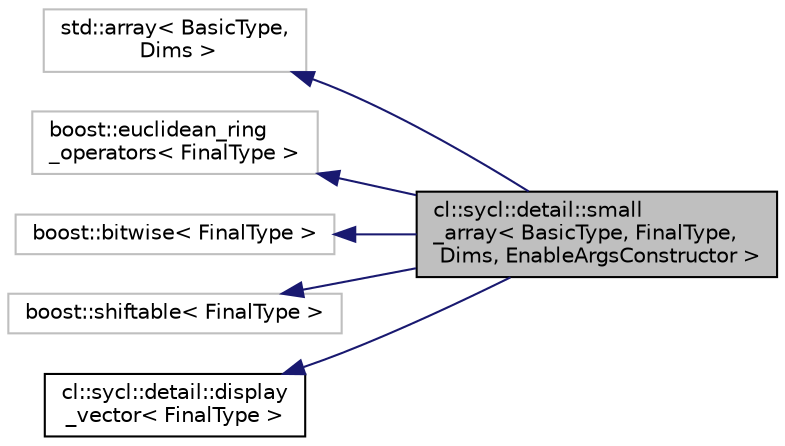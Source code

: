 digraph "cl::sycl::detail::small_array&lt; BasicType, FinalType, Dims, EnableArgsConstructor &gt;"
{
 // INTERACTIVE_SVG=YES
  bgcolor="transparent";
  edge [fontname="Helvetica",fontsize="10",labelfontname="Helvetica",labelfontsize="10"];
  node [fontname="Helvetica",fontsize="10",shape=record];
  rankdir="LR";
  Node1 [label="cl::sycl::detail::small\l_array\< BasicType, FinalType,\l Dims, EnableArgsConstructor \>",height=0.2,width=0.4,color="black", fillcolor="grey75", style="filled", fontcolor="black"];
  Node2 -> Node1 [dir="back",color="midnightblue",fontsize="10",style="solid",fontname="Helvetica"];
  Node2 [label="std::array\< BasicType,\l Dims \>",height=0.2,width=0.4,color="grey75"];
  Node3 -> Node1 [dir="back",color="midnightblue",fontsize="10",style="solid",fontname="Helvetica"];
  Node3 [label="boost::euclidean_ring\l_operators\< FinalType \>",height=0.2,width=0.4,color="grey75"];
  Node4 -> Node1 [dir="back",color="midnightblue",fontsize="10",style="solid",fontname="Helvetica"];
  Node4 [label="boost::bitwise\< FinalType \>",height=0.2,width=0.4,color="grey75"];
  Node5 -> Node1 [dir="back",color="midnightblue",fontsize="10",style="solid",fontname="Helvetica"];
  Node5 [label="boost::shiftable\< FinalType \>",height=0.2,width=0.4,color="grey75"];
  Node6 -> Node1 [dir="back",color="midnightblue",fontsize="10",style="solid",fontname="Helvetica"];
  Node6 [label="cl::sycl::detail::display\l_vector\< FinalType \>",height=0.2,width=0.4,color="black",URL="$group__debug__trace.html"];
}
